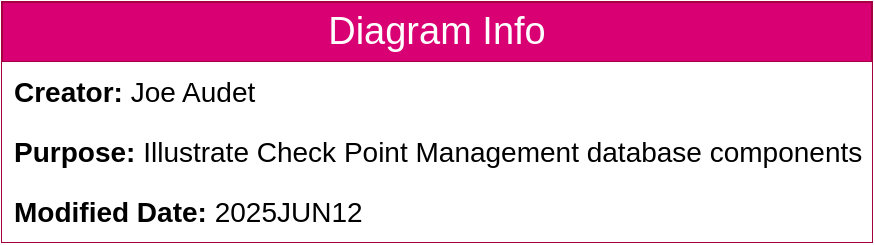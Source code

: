 <mxfile version="27.0.9" pages="7">
  <diagram id="ovvnWdYdoeAETBSTQXLI" name="About">
    <mxGraphModel dx="1426" dy="849" grid="1" gridSize="10" guides="1" tooltips="1" connect="1" arrows="1" fold="1" page="1" pageScale="1" pageWidth="850" pageHeight="1100" math="0" shadow="0">
      <root>
        <mxCell id="0" />
        <mxCell id="1" parent="0" />
        <mxCell id="9LwTxyzI3P8AlklJ0Ga7-3" value="Diagram Info" style="swimlane;fontStyle=0;childLayout=stackLayout;horizontal=1;startSize=30;horizontalStack=0;resizeParent=1;resizeParentMax=0;resizeLast=0;collapsible=1;marginBottom=0;whiteSpace=wrap;html=1;fontSize=19;fillColor=#d80073;fontColor=#ffffff;strokeColor=#A50040;" vertex="1" parent="1">
          <mxGeometry x="208" y="490" width="435" height="120" as="geometry" />
        </mxCell>
        <mxCell id="9LwTxyzI3P8AlklJ0Ga7-4" value="&lt;b&gt;Creator:&lt;/b&gt; Joe Audet" style="text;strokeColor=none;fillColor=default;align=left;verticalAlign=middle;spacingLeft=4;spacingRight=4;overflow=hidden;points=[[0,0.5],[1,0.5]];portConstraint=eastwest;rotatable=0;whiteSpace=wrap;html=1;fontSize=14;" vertex="1" parent="9LwTxyzI3P8AlklJ0Ga7-3">
          <mxGeometry y="30" width="435" height="30" as="geometry" />
        </mxCell>
        <mxCell id="9LwTxyzI3P8AlklJ0Ga7-5" value="&lt;b&gt;Purpose:&lt;/b&gt; Illustrate Check Point Management database components" style="text;strokeColor=none;fillColor=default;align=left;verticalAlign=middle;spacingLeft=4;spacingRight=4;overflow=hidden;points=[[0,0.5],[1,0.5]];portConstraint=eastwest;rotatable=0;whiteSpace=wrap;html=1;fontSize=14;" vertex="1" parent="9LwTxyzI3P8AlklJ0Ga7-3">
          <mxGeometry y="60" width="435" height="30" as="geometry" />
        </mxCell>
        <mxCell id="9LwTxyzI3P8AlklJ0Ga7-6" value="&lt;b&gt;Modified Date:&lt;/b&gt; 2025JUN12" style="text;strokeColor=none;fillColor=default;align=left;verticalAlign=middle;spacingLeft=4;spacingRight=4;overflow=hidden;points=[[0,0.5],[1,0.5]];portConstraint=eastwest;rotatable=0;whiteSpace=wrap;html=1;fontSize=14;" vertex="1" parent="9LwTxyzI3P8AlklJ0Ga7-3">
          <mxGeometry y="90" width="435" height="30" as="geometry" />
        </mxCell>
      </root>
    </mxGraphModel>
  </diagram>
  <diagram name="MDS - Overview" id="-Eyem1xn7_MqYwJX8j8S">
    <mxGraphModel dx="1426" dy="849" grid="1" gridSize="10" guides="1" tooltips="1" connect="1" arrows="1" fold="1" page="1" pageScale="1" pageWidth="850" pageHeight="1100" math="0" shadow="0">
      <root>
        <mxCell id="0" />
        <mxCell id="1" parent="0" />
        <mxCell id="tXP9JouzaZCVozRyXHis-1" value="" style="rounded=1;whiteSpace=wrap;html=1;arcSize=5;" parent="1" vertex="1">
          <mxGeometry x="40" y="40" width="770" height="840" as="geometry" />
        </mxCell>
        <mxCell id="oXjCdW8-D8wp-TDb_Kbu-30" value="" style="rounded=0;whiteSpace=wrap;html=1;dashed=1;dashPattern=8 8;strokeColor=none;fillColor=#009900;fillStyle=solid;opacity=10;" parent="1" vertex="1">
          <mxGeometry x="40" y="437" width="770" height="160" as="geometry" />
        </mxCell>
        <mxCell id="oXjCdW8-D8wp-TDb_Kbu-31" value="" style="rounded=0;whiteSpace=wrap;html=1;dashed=1;dashPattern=8 8;strokeColor=none;fillColor=#330066;opacity=10;gradientColor=none;" parent="1" vertex="1">
          <mxGeometry x="40" y="257" width="770" height="160" as="geometry" />
        </mxCell>
        <mxCell id="oXjCdW8-D8wp-TDb_Kbu-29" value="" style="rounded=0;whiteSpace=wrap;html=1;dashed=1;dashPattern=8 8;strokeColor=none;fillStyle=auto;fillColor=#0000FF;opacity=10;strokeWidth=3;glass=0;" parent="1" vertex="1">
          <mxGeometry x="40" y="617" width="770" height="160" as="geometry" />
        </mxCell>
        <UserObject label="Multi Domain Management (MDM) Server" link="https://sc1.checkpoint.com/documents/R82/WebAdminGuides/EN/CP_R82_Multi-DomainSecurityManagement_AdminGuide/Content/Topics-MDSG/Getting-Started.htm" linkTarget="_blank" id="tXP9JouzaZCVozRyXHis-2">
          <mxCell style="text;strokeColor=none;align=center;fillColor=none;html=1;verticalAlign=middle;whiteSpace=wrap;rounded=0;fontSize=18;" parent="1" vertex="1">
            <mxGeometry x="250" y="850" width="350" height="30" as="geometry" />
          </mxCell>
        </UserObject>
        <mxCell id="tXP9JouzaZCVozRyXHis-7" value="Default login is to the &#39;System Data&#39; domain if the &#39;DOMAIN&#39; argument is not included during login, OR specify &#39;SYSTEM DATA&#39;" style="text;strokeColor=#3A5431;align=center;fillColor=#FFD966;html=1;verticalAlign=middle;whiteSpace=wrap;rounded=1;fontColor=#000000;fillStyle=auto;shadow=1;" parent="1" vertex="1">
          <mxGeometry x="80" y="704" width="210" height="60" as="geometry" />
        </mxCell>
        <mxCell id="tXP9JouzaZCVozRyXHis-11" value="Manage administrators, domains, admin permissions and other system objects like API enablement and permissions." style="whiteSpace=wrap;html=1;shape=mxgraph.basic.rectCallout;dx=30;dy=15;boundedLbl=1;shadow=1;" parent="1" vertex="1">
          <mxGeometry x="520" y="629" width="250" height="80" as="geometry" />
        </mxCell>
        <mxCell id="tXP9JouzaZCVozRyXHis-12" value="" style="group;fontColor=#FFFFFF;" parent="1" vertex="1" connectable="0">
          <mxGeometry x="330" y="709" width="210" height="50" as="geometry" />
        </mxCell>
        <mxCell id="tXP9JouzaZCVozRyXHis-3" value="" style="rounded=1;whiteSpace=wrap;html=1;fillColor=#0050ef;fontColor=#ffffff;strokeColor=#001DBC;" parent="tXP9JouzaZCVozRyXHis-12" vertex="1">
          <mxGeometry width="210" height="50" as="geometry" />
        </mxCell>
        <mxCell id="tXP9JouzaZCVozRyXHis-4" value="&#39;System Data&#39; Domain" style="text;strokeColor=none;align=center;fillColor=none;html=1;verticalAlign=middle;whiteSpace=wrap;rounded=0;fontSize=15;fontColor=#FFFFFF;" parent="tXP9JouzaZCVozRyXHis-12" vertex="1">
          <mxGeometry x="27.5" y="10" width="155" height="30" as="geometry" />
        </mxCell>
        <mxCell id="tXP9JouzaZCVozRyXHis-14" value="Manage global objects, access and threat prevention policies. Process inheritance operations from global to associated domains." style="whiteSpace=wrap;html=1;shape=mxgraph.basic.rectCallout;dx=30;dy=15;boundedLbl=1;shadow=1;" parent="1" vertex="1">
          <mxGeometry x="520" y="450" width="250" height="80" as="geometry" />
        </mxCell>
        <mxCell id="oXjCdW8-D8wp-TDb_Kbu-1" value="Provide &#39;DOMAIN&#39; argument of &#39;GLOBAL&#39; during login" style="text;strokeColor=#3A5431;align=center;fillColor=#FFD966;html=1;verticalAlign=middle;whiteSpace=wrap;rounded=1;fontColor=#000000;fillStyle=auto;shadow=1;" parent="1" vertex="1">
          <mxGeometry x="80" y="530" width="210" height="50" as="geometry" />
        </mxCell>
        <mxCell id="oXjCdW8-D8wp-TDb_Kbu-24" value="Contains the various components used to manage security gateways, policies, objects. Contains logs for this tenant. Isolated from other tenant domains. Can only interact with global domain objects." style="whiteSpace=wrap;html=1;shape=mxgraph.basic.rectCallout;dx=30;dy=15;boundedLbl=1;shadow=1;" parent="1" vertex="1">
          <mxGeometry x="520" y="270" width="250" height="85" as="geometry" />
        </mxCell>
        <mxCell id="oXjCdW8-D8wp-TDb_Kbu-25" value="" style="group" parent="1" vertex="1" connectable="0">
          <mxGeometry x="330" y="355" width="210" height="50" as="geometry" />
        </mxCell>
        <mxCell id="oXjCdW8-D8wp-TDb_Kbu-22" value="" style="rounded=1;whiteSpace=wrap;html=1;fillColor=#6a00ff;fontColor=#ffffff;strokeColor=#3700CC;" parent="oXjCdW8-D8wp-TDb_Kbu-25" vertex="1">
          <mxGeometry width="210" height="50" as="geometry" />
        </mxCell>
        <mxCell id="oXjCdW8-D8wp-TDb_Kbu-23" value="&#39;CUSTOMER&#39; Domain" style="text;strokeColor=none;align=center;fillColor=none;html=1;verticalAlign=middle;whiteSpace=wrap;rounded=0;fontSize=15;fontColor=#FFFFFF;" parent="oXjCdW8-D8wp-TDb_Kbu-25" vertex="1">
          <mxGeometry x="27.5" y="10" width="155" height="30" as="geometry" />
        </mxCell>
        <mxCell id="oXjCdW8-D8wp-TDb_Kbu-26" value="Provide &#39;DOMAIN&#39; argument of &#39;DOMAIN NAME&#39; during login" style="text;strokeColor=#3A5431;align=center;fillColor=#FFD966;html=1;verticalAlign=middle;whiteSpace=wrap;rounded=1;fontColor=#000000;fillStyle=auto;shadow=1;" parent="1" vertex="1">
          <mxGeometry x="80" y="355" width="210" height="50" as="geometry" />
        </mxCell>
        <mxCell id="oXjCdW8-D8wp-TDb_Kbu-27" value="An MDM can have multiple customer domains" style="strokeWidth=1;shadow=0;dashed=0;align=center;html=1;shape=mxgraph.mockup.text.callout;linkText=;textSize=17;textColor=#666666;callDir=NW;callStyle=line;fontSize=14;fontColor=#000000;align=left;verticalAlign=top;strokeColor=#666666;fontStyle=1" parent="1" vertex="1">
          <mxGeometry x="130" y="255" width="200" height="100" as="geometry" />
        </mxCell>
        <mxCell id="oXjCdW8-D8wp-TDb_Kbu-28" value="" style="group" parent="1" vertex="1" connectable="0">
          <mxGeometry x="300" y="70" width="250" height="140" as="geometry" />
        </mxCell>
        <mxCell id="oXjCdW8-D8wp-TDb_Kbu-18" value="&lt;font style=&quot;font-size: 21px;&quot;&gt;Warning&lt;/font&gt;" style="html=1;whiteSpace=wrap;strokeColor=none;fillColor=#0079D6;labelPosition=center;verticalLabelPosition=middle;verticalAlign=top;align=center;fontSize=12;outlineConnect=0;spacingTop=-6;fontColor=#FFFFFF;sketch=0;shape=mxgraph.sitemap.warning;" parent="oXjCdW8-D8wp-TDb_Kbu-28" vertex="1">
          <mxGeometry width="250" height="140" as="geometry" />
        </mxCell>
        <mxCell id="oXjCdW8-D8wp-TDb_Kbu-19" value="Your session-id can only be connected to (1) domain at a time" style="text;strokeColor=none;align=center;fillColor=none;html=1;verticalAlign=middle;whiteSpace=wrap;rounded=0;fontColor=#FFFFFF;fontSize=19;fontStyle=1" parent="oXjCdW8-D8wp-TDb_Kbu-28" vertex="1">
          <mxGeometry x="5" y="30" width="240" height="110" as="geometry" />
        </mxCell>
        <mxCell id="tXP9JouzaZCVozRyXHis-8" value="" style="rounded=1;whiteSpace=wrap;html=1;fillColor=#008a00;fontColor=#ffffff;strokeColor=#005700;" parent="1" vertex="1">
          <mxGeometry x="330" y="530" width="210" height="50" as="geometry" />
        </mxCell>
        <mxCell id="tXP9JouzaZCVozRyXHis-6" value="&#39;Global&#39; Domain" style="text;strokeColor=none;align=center;fillColor=none;html=1;verticalAlign=middle;whiteSpace=wrap;rounded=0;fontSize=15;fontColor=#FFFFFF;" parent="1" vertex="1">
          <mxGeometry x="357.5" y="540" width="155" height="30" as="geometry" />
        </mxCell>
        <mxCell id="oXjCdW8-D8wp-TDb_Kbu-32" value="An MDM server hosts the above &#39;object containers&#39;, each containing parts and pieces used to manage a multi-tenant environment." style="text;strokeColor=none;align=center;fillColor=none;html=1;verticalAlign=middle;whiteSpace=wrap;rounded=0;" parent="1" vertex="1">
          <mxGeometry x="240" y="800" width="370" height="30" as="geometry" />
        </mxCell>
        <mxCell id="oXjCdW8-D8wp-TDb_Kbu-33" value="" style="strokeWidth=1;shadow=0;dashed=0;align=center;html=1;shape=mxgraph.mockup.text.callout;linkText=;textSize=17;textColor=#666666;callDir=NW;callStyle=line;fontSize=17;fontColor=#000000;align=left;verticalAlign=top;strokeColor=#666666;fontStyle=1" parent="1" vertex="1">
          <mxGeometry x="130" y="450" width="200" height="80" as="geometry" />
        </mxCell>
        <mxCell id="oXjCdW8-D8wp-TDb_Kbu-34" value="Global objects and policies can be assigned&#xa;to &#39;CUSTOMER&#39; domains for inheritance" style="text;whiteSpace=wrap;html=1;fontStyle=1;fontSize=13;" parent="1" vertex="1">
          <mxGeometry x="130" y="437" width="280" height="50" as="geometry" />
        </mxCell>
      </root>
    </mxGraphModel>
  </diagram>
  <diagram name="MDS - Nested" id="zTzcJCCU-PuSbmmwrn5B">
    <mxGraphModel dx="1426" dy="849" grid="1" gridSize="10" guides="1" tooltips="1" connect="1" arrows="1" fold="1" page="1" pageScale="1" pageWidth="850" pageHeight="1100" math="0" shadow="0">
      <root>
        <mxCell id="IhJje9fTIurRZTmrsr5C-0" />
        <mxCell id="IhJje9fTIurRZTmrsr5C-1" parent="IhJje9fTIurRZTmrsr5C-0" />
        <mxCell id="IhJje9fTIurRZTmrsr5C-2" value="" style="rounded=1;whiteSpace=wrap;html=1;arcSize=5;" vertex="1" parent="IhJje9fTIurRZTmrsr5C-1">
          <mxGeometry x="40" y="40" width="770" height="840" as="geometry" />
        </mxCell>
        <UserObject label="Multi Domain Management (MDM) Server" link="https://sc1.checkpoint.com/documents/R82/WebAdminGuides/EN/CP_R82_Multi-DomainSecurityManagement_AdminGuide/Content/Topics-MDSG/Getting-Started.htm" linkTarget="_blank" id="IhJje9fTIurRZTmrsr5C-6">
          <mxCell style="text;strokeColor=none;align=center;fillColor=none;html=1;verticalAlign=middle;whiteSpace=wrap;rounded=0;fontSize=18;" vertex="1" parent="IhJje9fTIurRZTmrsr5C-1">
            <mxGeometry x="250" y="850" width="350" height="30" as="geometry" />
          </mxCell>
        </UserObject>
        <mxCell id="IhJje9fTIurRZTmrsr5C-9" value="" style="group;fontColor=#FFFFFF;" vertex="1" connectable="0" parent="IhJje9fTIurRZTmrsr5C-1">
          <mxGeometry x="320" y="720" width="210" height="50" as="geometry" />
        </mxCell>
        <mxCell id="IhJje9fTIurRZTmrsr5C-10" value="" style="rounded=1;whiteSpace=wrap;html=1;fillColor=#0050ef;fontColor=#ffffff;strokeColor=#001DBC;" vertex="1" parent="IhJje9fTIurRZTmrsr5C-9">
          <mxGeometry width="210" height="50" as="geometry" />
        </mxCell>
        <mxCell id="IhJje9fTIurRZTmrsr5C-11" value="&#39;System Data&#39; Domain" style="text;strokeColor=none;align=center;fillColor=none;html=1;verticalAlign=middle;whiteSpace=wrap;rounded=0;fontSize=15;fontColor=#FFFFFF;" vertex="1" parent="IhJje9fTIurRZTmrsr5C-9">
          <mxGeometry x="27.5" y="10" width="155" height="30" as="geometry" />
        </mxCell>
        <mxCell id="IhJje9fTIurRZTmrsr5C-23" value="" style="rounded=1;whiteSpace=wrap;html=1;fillColor=#008a00;fontColor=#ffffff;strokeColor=#005700;" vertex="1" parent="IhJje9fTIurRZTmrsr5C-1">
          <mxGeometry x="320" y="120" width="210" height="50" as="geometry" />
        </mxCell>
        <mxCell id="IhJje9fTIurRZTmrsr5C-24" value="&#39;Global&#39; Domain" style="text;strokeColor=none;align=center;fillColor=none;html=1;verticalAlign=middle;whiteSpace=wrap;rounded=0;fontSize=15;fontColor=#FFFFFF;" vertex="1" parent="IhJje9fTIurRZTmrsr5C-1">
          <mxGeometry x="347.5" y="130" width="155" height="30" as="geometry" />
        </mxCell>
        <mxCell id="tK7ARJ95A4dnXZJ2Mmop-16" value="" style="rounded=1;whiteSpace=wrap;html=1;fillColor=#6a00ff;fontColor=#ffffff;strokeColor=#3700CC;" vertex="1" parent="IhJje9fTIurRZTmrsr5C-1">
          <mxGeometry x="130" y="230" width="210" height="50" as="geometry" />
        </mxCell>
        <mxCell id="tK7ARJ95A4dnXZJ2Mmop-17" value="&#39;Customer&#39; Domain" style="text;strokeColor=none;align=center;fillColor=none;html=1;verticalAlign=middle;whiteSpace=wrap;rounded=0;fontSize=15;fontColor=#FFFFFF;" vertex="1" parent="IhJje9fTIurRZTmrsr5C-1">
          <mxGeometry x="157.5" y="240" width="155" height="30" as="geometry" />
        </mxCell>
        <mxCell id="tK7ARJ95A4dnXZJ2Mmop-20" value="" style="rounded=1;whiteSpace=wrap;html=1;fillColor=#6a00ff;fontColor=#ffffff;strokeColor=#3700CC;" vertex="1" parent="IhJje9fTIurRZTmrsr5C-1">
          <mxGeometry x="130" y="300" width="210" height="50" as="geometry" />
        </mxCell>
        <mxCell id="tK7ARJ95A4dnXZJ2Mmop-21" value="&#39;Customer&#39; Domain" style="text;strokeColor=none;align=center;fillColor=none;html=1;verticalAlign=middle;whiteSpace=wrap;rounded=0;fontSize=15;fontColor=#FFFFFF;" vertex="1" parent="IhJje9fTIurRZTmrsr5C-1">
          <mxGeometry x="157.5" y="310" width="155" height="30" as="geometry" />
        </mxCell>
        <mxCell id="tK7ARJ95A4dnXZJ2Mmop-22" value="" style="rounded=1;whiteSpace=wrap;html=1;fillColor=#6a00ff;fontColor=#ffffff;strokeColor=#3700CC;" vertex="1" parent="IhJje9fTIurRZTmrsr5C-1">
          <mxGeometry x="130" y="370" width="210" height="50" as="geometry" />
        </mxCell>
        <mxCell id="tK7ARJ95A4dnXZJ2Mmop-23" value="&#39;Customer&#39; Domain" style="text;strokeColor=none;align=center;fillColor=none;html=1;verticalAlign=middle;whiteSpace=wrap;rounded=0;fontSize=15;fontColor=#FFFFFF;" vertex="1" parent="IhJje9fTIurRZTmrsr5C-1">
          <mxGeometry x="157.5" y="380" width="155" height="30" as="geometry" />
        </mxCell>
        <mxCell id="tK7ARJ95A4dnXZJ2Mmop-26" value="" style="endArrow=classic;html=1;rounded=0;exitX=0.5;exitY=1;exitDx=0;exitDy=0;entryX=1;entryY=0.5;entryDx=0;entryDy=0;" edge="1" parent="IhJje9fTIurRZTmrsr5C-1" source="IhJje9fTIurRZTmrsr5C-23" target="tK7ARJ95A4dnXZJ2Mmop-16">
          <mxGeometry width="50" height="50" relative="1" as="geometry">
            <mxPoint x="460" y="240" as="sourcePoint" />
            <mxPoint x="510" y="190" as="targetPoint" />
            <Array as="points">
              <mxPoint x="425" y="255" />
            </Array>
          </mxGeometry>
        </mxCell>
        <mxCell id="tK7ARJ95A4dnXZJ2Mmop-27" value="Inheritance of GLOBAL policies and objects is called &#39;assignment&#39; in Check Point. This is controlled on a &#39;per DOMAIN&#39; basis." style="text;strokeColor=#d79b00;align=center;fillColor=#ffcd28;html=1;verticalAlign=middle;whiteSpace=wrap;rounded=1;gradientColor=#ffa500;" vertex="1" parent="IhJje9fTIurRZTmrsr5C-1">
          <mxGeometry x="430" y="190" width="240" height="60" as="geometry" />
        </mxCell>
      </root>
    </mxGraphModel>
  </diagram>
  <diagram name="Global Domain" id="bxpiHsrSum3RYljxDHVN">
    <mxGraphModel dx="1426" dy="849" grid="1" gridSize="10" guides="1" tooltips="1" connect="1" arrows="1" fold="1" page="1" pageScale="1" pageWidth="850" pageHeight="1100" math="0" shadow="0">
      <root>
        <mxCell id="HTQc5uqSaC7Zh4o0XzEG-0" />
        <mxCell id="HTQc5uqSaC7Zh4o0XzEG-1" parent="HTQc5uqSaC7Zh4o0XzEG-0" />
        <mxCell id="HTQc5uqSaC7Zh4o0XzEG-2" value="" style="rounded=1;whiteSpace=wrap;html=1;arcSize=5;" parent="HTQc5uqSaC7Zh4o0XzEG-1" vertex="1">
          <mxGeometry x="40" y="40" width="770" height="840" as="geometry" />
        </mxCell>
        <UserObject label="Global Domain" link="https://sc1.checkpoint.com/documents/R82/WebAdminGuides/EN/CP_R82_Multi-DomainSecurityManagement_AdminGuide/Content/Topics-MDSG/Global-Domain.htm?tocpath=Global%20Management%7CThe%20Global%20Domain%7C_____0#The_Global_Domain" linkTarget="_blank" id="HTQc5uqSaC7Zh4o0XzEG-6">
          <mxCell style="text;strokeColor=none;align=center;fillColor=none;html=1;verticalAlign=middle;whiteSpace=wrap;rounded=0;fontSize=18;" parent="HTQc5uqSaC7Zh4o0XzEG-1" vertex="1">
            <mxGeometry x="250" y="850" width="350" height="30" as="geometry" />
          </mxCell>
        </UserObject>
        <mxCell id="HTQc5uqSaC7Zh4o0XzEG-25" value="Manage global objects, access and threat prevention policies. Process inheritance operations from global to associated domains." style="text;strokeColor=none;align=center;fillColor=none;html=1;verticalAlign=middle;whiteSpace=wrap;rounded=0;" parent="HTQc5uqSaC7Zh4o0XzEG-1" vertex="1">
          <mxGeometry x="250" y="800" width="350" height="30" as="geometry" />
        </mxCell>
        <mxCell id="LMEXfKcG8HtsTZYmZqys-0" value="" style="group;fontColor=#FFFFFF;" parent="HTQc5uqSaC7Zh4o0XzEG-1" vertex="1" connectable="0">
          <mxGeometry x="60" y="160" width="220" height="50" as="geometry" />
        </mxCell>
        <mxCell id="LMEXfKcG8HtsTZYmZqys-1" value="" style="rounded=1;whiteSpace=wrap;html=1;fillColor=#0050ef;fontColor=#ffffff;strokeColor=#001DBC;" parent="LMEXfKcG8HtsTZYmZqys-0" vertex="1">
          <mxGeometry width="220" height="50" as="geometry" />
        </mxCell>
        <mxCell id="LMEXfKcG8HtsTZYmZqys-2" value="Global&amp;nbsp;&lt;div&gt;Access Control Policies&lt;/div&gt;" style="text;strokeColor=none;align=center;fillColor=none;html=1;verticalAlign=middle;whiteSpace=wrap;rounded=0;fontSize=15;fontColor=#FFFFFF;" parent="LMEXfKcG8HtsTZYmZqys-0" vertex="1">
          <mxGeometry x="28.81" y="10" width="162.381" height="30" as="geometry" />
        </mxCell>
        <mxCell id="LMEXfKcG8HtsTZYmZqys-6" value="" style="group;fontColor=#FFFFFF;" parent="HTQc5uqSaC7Zh4o0XzEG-1" vertex="1" connectable="0">
          <mxGeometry x="303" y="160" width="245" height="50" as="geometry" />
        </mxCell>
        <mxCell id="LMEXfKcG8HtsTZYmZqys-7" value="" style="rounded=1;whiteSpace=wrap;html=1;fillColor=#0050ef;fontColor=#ffffff;strokeColor=#001DBC;" parent="LMEXfKcG8HtsTZYmZqys-6" vertex="1">
          <mxGeometry width="245.0" height="50" as="geometry" />
        </mxCell>
        <mxCell id="LMEXfKcG8HtsTZYmZqys-8" value="Global&amp;nbsp;&lt;div&gt;Threat Prevention Policies&lt;/div&gt;" style="text;strokeColor=none;align=center;fillColor=none;html=1;verticalAlign=middle;whiteSpace=wrap;rounded=0;fontSize=15;fontColor=#FFFFFF;" parent="LMEXfKcG8HtsTZYmZqys-6" vertex="1">
          <mxGeometry x="32.083" y="10" width="180.833" height="30" as="geometry" />
        </mxCell>
        <mxCell id="LMEXfKcG8HtsTZYmZqys-9" value="" style="group;fontColor=#FFFFFF;" parent="HTQc5uqSaC7Zh4o0XzEG-1" vertex="1" connectable="0">
          <mxGeometry x="570" y="160" width="220" height="50" as="geometry" />
        </mxCell>
        <mxCell id="LMEXfKcG8HtsTZYmZqys-10" value="" style="rounded=1;whiteSpace=wrap;html=1;fillColor=#0050ef;fontColor=#ffffff;strokeColor=#001DBC;" parent="LMEXfKcG8HtsTZYmZqys-9" vertex="1">
          <mxGeometry width="220" height="50" as="geometry" />
        </mxCell>
        <mxCell id="LMEXfKcG8HtsTZYmZqys-11" value="Global&amp;nbsp;&lt;div&gt;Objects&lt;/div&gt;" style="text;strokeColor=none;align=center;fillColor=none;html=1;verticalAlign=middle;whiteSpace=wrap;rounded=0;fontSize=15;fontColor=#FFFFFF;" parent="LMEXfKcG8HtsTZYmZqys-9" vertex="1">
          <mxGeometry x="28.81" y="10" width="162.381" height="30" as="geometry" />
        </mxCell>
        <mxCell id="LMEXfKcG8HtsTZYmZqys-13" value="" style="rounded=1;whiteSpace=wrap;html=1;fillColor=none;" parent="HTQc5uqSaC7Zh4o0XzEG-1" vertex="1">
          <mxGeometry x="570" y="230" width="220" height="320" as="geometry" />
        </mxCell>
        <mxCell id="LMEXfKcG8HtsTZYmZqys-15" value="Global Hosts" style="rounded=0;whiteSpace=wrap;html=1;" parent="HTQc5uqSaC7Zh4o0XzEG-1" vertex="1">
          <mxGeometry x="570" y="260" width="220" height="30" as="geometry" />
        </mxCell>
        <mxCell id="LMEXfKcG8HtsTZYmZqys-16" value="Global Networks" style="rounded=0;whiteSpace=wrap;html=1;" parent="HTQc5uqSaC7Zh4o0XzEG-1" vertex="1">
          <mxGeometry x="570" y="290" width="220" height="30" as="geometry" />
        </mxCell>
        <mxCell id="LMEXfKcG8HtsTZYmZqys-17" value="Global VPN Communities" style="rounded=0;whiteSpace=wrap;html=1;" parent="HTQc5uqSaC7Zh4o0XzEG-1" vertex="1">
          <mxGeometry x="570" y="350" width="220" height="30" as="geometry" />
        </mxCell>
        <mxCell id="LMEXfKcG8HtsTZYmZqys-18" value="Global Groups" style="rounded=0;whiteSpace=wrap;html=1;" parent="HTQc5uqSaC7Zh4o0XzEG-1" vertex="1">
          <mxGeometry x="570" y="320" width="220" height="30" as="geometry" />
        </mxCell>
        <mxCell id="6PSZ6_kKGPprlWm7nVxN-0" value="This list is not a complete list of all object types" style="text;strokeColor=none;align=center;fillColor=none;html=1;verticalAlign=middle;whiteSpace=wrap;rounded=0;" vertex="1" parent="HTQc5uqSaC7Zh4o0XzEG-1">
          <mxGeometry x="590" y="520" width="180" height="30" as="geometry" />
        </mxCell>
      </root>
    </mxGraphModel>
  </diagram>
  <diagram name="Domain Level" id="h1nAVpfHLB4rZk-qrDY0">
    <mxGraphModel dx="1426" dy="849" grid="1" gridSize="10" guides="1" tooltips="1" connect="1" arrows="1" fold="1" page="1" pageScale="1" pageWidth="850" pageHeight="1100" math="0" shadow="0">
      <root>
        <mxCell id="Nzc84ikHdEjh7kkf6i-0-0" />
        <mxCell id="Nzc84ikHdEjh7kkf6i-0-1" parent="Nzc84ikHdEjh7kkf6i-0-0" />
        <mxCell id="Nzc84ikHdEjh7kkf6i-0-2" value="" style="rounded=1;whiteSpace=wrap;html=1;arcSize=5;" parent="Nzc84ikHdEjh7kkf6i-0-1" vertex="1">
          <mxGeometry x="40" y="40" width="770" height="840" as="geometry" />
        </mxCell>
        <UserObject label="Domain&lt;div&gt;(CMA - Customer Mgmt Add-On - Legacy term)&lt;/div&gt;" link="https://sc1.checkpoint.com/documents/R82/WebAdminGuides/EN/CP_R82_Multi-DomainSecurityManagement_AdminGuide/Content/Topics-MDSG/Managing-Domains.htm?tocpath=Managing%20Domains%7C_____0" linkTarget="_blank" id="Nzc84ikHdEjh7kkf6i-0-3">
          <mxCell style="text;strokeColor=none;align=center;fillColor=none;html=1;verticalAlign=middle;whiteSpace=wrap;rounded=0;fontSize=18;" parent="Nzc84ikHdEjh7kkf6i-0-1" vertex="1">
            <mxGeometry x="210" y="840" width="430" height="30" as="geometry" />
          </mxCell>
        </UserObject>
        <mxCell id="Nzc84ikHdEjh7kkf6i-0-4" value="Manage domain level objects, access and threat prevention policies. Monitor and manage security gateways." style="text;strokeColor=none;align=center;fillColor=none;html=1;verticalAlign=middle;whiteSpace=wrap;rounded=0;" parent="Nzc84ikHdEjh7kkf6i-0-1" vertex="1">
          <mxGeometry x="250" y="800" width="350" height="30" as="geometry" />
        </mxCell>
        <mxCell id="Nzc84ikHdEjh7kkf6i-0-14" value="" style="rounded=1;whiteSpace=wrap;html=1;fillColor=none;arcSize=5;" parent="Nzc84ikHdEjh7kkf6i-0-1" vertex="1">
          <mxGeometry x="570" y="240" width="220" height="380" as="geometry" />
        </mxCell>
        <mxCell id="Nzc84ikHdEjh7kkf6i-0-15" value="Hosts&lt;div&gt;(IP Address based object)&lt;/div&gt;" style="rounded=0;whiteSpace=wrap;html=1;" parent="Nzc84ikHdEjh7kkf6i-0-1" vertex="1">
          <mxGeometry x="570" y="356" width="220" height="30" as="geometry" />
        </mxCell>
        <mxCell id="Nzc84ikHdEjh7kkf6i-0-16" value="Networks" style="rounded=0;whiteSpace=wrap;html=1;" parent="Nzc84ikHdEjh7kkf6i-0-1" vertex="1">
          <mxGeometry x="570" y="386" width="220" height="30" as="geometry" />
        </mxCell>
        <mxCell id="Nzc84ikHdEjh7kkf6i-0-17" value="VPN Communities" style="rounded=0;whiteSpace=wrap;html=1;" parent="Nzc84ikHdEjh7kkf6i-0-1" vertex="1">
          <mxGeometry x="570" y="476" width="220" height="30" as="geometry" />
        </mxCell>
        <mxCell id="Nzc84ikHdEjh7kkf6i-0-18" value="Groups" style="rounded=0;whiteSpace=wrap;html=1;" parent="Nzc84ikHdEjh7kkf6i-0-1" vertex="1">
          <mxGeometry x="570" y="446" width="220" height="30" as="geometry" />
        </mxCell>
        <mxCell id="EJ_rQtC9J9pnmlZAFpI_-0" value="Services" style="rounded=0;whiteSpace=wrap;html=1;" parent="Nzc84ikHdEjh7kkf6i-0-1" vertex="1">
          <mxGeometry x="570" y="506" width="220" height="30" as="geometry" />
        </mxCell>
        <mxCell id="EJ_rQtC9J9pnmlZAFpI_-1" value="Identities" style="rounded=0;whiteSpace=wrap;html=1;" parent="Nzc84ikHdEjh7kkf6i-0-1" vertex="1">
          <mxGeometry x="570" y="536" width="220" height="30" as="geometry" />
        </mxCell>
        <mxCell id="Nzc84ikHdEjh7kkf6i-0-12" value="" style="rounded=0;whiteSpace=wrap;html=1;fillColor=#0050ef;fontColor=#ffffff;strokeColor=default;" parent="Nzc84ikHdEjh7kkf6i-0-1" vertex="1">
          <mxGeometry x="570" y="251" width="220" height="50" as="geometry" />
        </mxCell>
        <mxCell id="Nzc84ikHdEjh7kkf6i-0-13" value="&lt;div&gt;Objects&lt;/div&gt;" style="text;strokeColor=none;align=center;fillColor=none;html=1;verticalAlign=middle;whiteSpace=wrap;rounded=0;fontSize=15;fontColor=#FFFFFF;" parent="Nzc84ikHdEjh7kkf6i-0-1" vertex="1">
          <mxGeometry x="598.81" y="260" width="162.381" height="30" as="geometry" />
        </mxCell>
        <mxCell id="GaYAWTQ-a3qHsLs24hTC-0" value="Gateways &amp;amp; Servers&amp;nbsp;&lt;div&gt;(Check Point Host)&lt;/div&gt;" style="rounded=0;whiteSpace=wrap;html=1;" parent="Nzc84ikHdEjh7kkf6i-0-1" vertex="1">
          <mxGeometry x="570" y="326" width="220" height="30" as="geometry" />
        </mxCell>
        <mxCell id="GaYAWTQ-a3qHsLs24hTC-1" value="This list is not a complete list of all object types" style="text;strokeColor=none;align=center;fillColor=none;html=1;verticalAlign=middle;whiteSpace=wrap;rounded=0;" parent="Nzc84ikHdEjh7kkf6i-0-1" vertex="1">
          <mxGeometry x="590" y="590" width="180" height="30" as="geometry" />
        </mxCell>
        <mxCell id="GaYAWTQ-a3qHsLs24hTC-2" value="" style="rounded=1;whiteSpace=wrap;html=1;fillColor=none;arcSize=5;" parent="Nzc84ikHdEjh7kkf6i-0-1" vertex="1">
          <mxGeometry x="60" y="240" width="220" height="380" as="geometry" />
        </mxCell>
        <mxCell id="GaYAWTQ-a3qHsLs24hTC-3" value="Layers" style="rounded=0;whiteSpace=wrap;html=1;" parent="Nzc84ikHdEjh7kkf6i-0-1" vertex="1">
          <mxGeometry x="60" y="356" width="220" height="30" as="geometry" />
        </mxCell>
        <mxCell id="GaYAWTQ-a3qHsLs24hTC-9" value="" style="rounded=0;whiteSpace=wrap;html=1;fillColor=#0050ef;fontColor=#ffffff;strokeColor=default;" parent="Nzc84ikHdEjh7kkf6i-0-1" vertex="1">
          <mxGeometry x="60" y="251" width="220" height="50" as="geometry" />
        </mxCell>
        <mxCell id="GaYAWTQ-a3qHsLs24hTC-10" value="&lt;div&gt;Policies and Layers&lt;/div&gt;" style="text;strokeColor=none;align=center;fillColor=none;html=1;verticalAlign=middle;whiteSpace=wrap;rounded=0;fontSize=15;fontColor=#FFFFFF;" parent="Nzc84ikHdEjh7kkf6i-0-1" vertex="1">
          <mxGeometry x="88.81" y="260" width="162.381" height="30" as="geometry" />
        </mxCell>
        <mxCell id="GaYAWTQ-a3qHsLs24hTC-11" value="Policy Packages" style="rounded=0;whiteSpace=wrap;html=1;" parent="Nzc84ikHdEjh7kkf6i-0-1" vertex="1">
          <mxGeometry x="60" y="326" width="220" height="30" as="geometry" />
        </mxCell>
        <mxCell id="Cqn6IOwWEUZtDXQdBy66-0" value="Address Range" style="rounded=0;whiteSpace=wrap;html=1;" vertex="1" parent="Nzc84ikHdEjh7kkf6i-0-1">
          <mxGeometry x="570" y="416" width="220" height="30" as="geometry" />
        </mxCell>
      </root>
    </mxGraphModel>
  </diagram>
  <diagram name="Policy Package" id="CylbBLFlvTALuqlUr_Aa">
    <mxGraphModel dx="2276" dy="1949" grid="1" gridSize="10" guides="1" tooltips="1" connect="1" arrows="1" fold="1" page="1" pageScale="1" pageWidth="850" pageHeight="1100" math="0" shadow="0">
      <root>
        <mxCell id="wxTNfFCR_jTp9XMrj3uY-0" />
        <mxCell id="wxTNfFCR_jTp9XMrj3uY-1" parent="wxTNfFCR_jTp9XMrj3uY-0" />
        <mxCell id="wxTNfFCR_jTp9XMrj3uY-2" value="" style="rounded=1;whiteSpace=wrap;html=1;arcSize=5;" parent="wxTNfFCR_jTp9XMrj3uY-1" vertex="1">
          <mxGeometry x="40" y="40" width="770" height="840" as="geometry" />
        </mxCell>
        <UserObject label="Policy Package" link="https://sc1.checkpoint.com/documents/R82/WebAdminGuides/EN/CP_R82_SecurityManagement_AdminGuide/Content/Topics-SECMG/Working-with-Policy-Packages.htm" linkTarget="_blank" id="wxTNfFCR_jTp9XMrj3uY-3">
          <mxCell style="text;strokeColor=none;align=center;fillColor=none;html=1;verticalAlign=middle;whiteSpace=wrap;rounded=0;fontSize=18;" parent="wxTNfFCR_jTp9XMrj3uY-1" vertex="1">
            <mxGeometry x="250" y="850" width="350" height="30" as="geometry" />
          </mxCell>
        </UserObject>
        <mxCell id="wxTNfFCR_jTp9XMrj3uY-4" value="A policy package is a collection of different types of policies. After installation, the Security GatewayClosed enforces all the policies in the package. A policy package can have one or more policy types." style="text;strokeColor=none;align=center;fillColor=none;html=1;verticalAlign=middle;whiteSpace=wrap;rounded=0;" parent="wxTNfFCR_jTp9XMrj3uY-1" vertex="1">
          <mxGeometry x="245" y="790" width="360" height="70" as="geometry" />
        </mxCell>
        <mxCell id="e4MQhlGdaCr-LAgva6wO-0" value="" style="rounded=0;whiteSpace=wrap;html=1;dashed=1;dashPattern=8 8;strokeColor=none;fillColor=#330066;opacity=10;gradientColor=none;" parent="wxTNfFCR_jTp9XMrj3uY-1" vertex="1">
          <mxGeometry x="40" y="84" width="770" height="218" as="geometry" />
        </mxCell>
        <mxCell id="e4MQhlGdaCr-LAgva6wO-1" value="In SmartConsole, when we see an access layer named &#39;Policy&#39;, it is actually named:&lt;div&gt;POLICY_PACKAGE_NAME Network&lt;/div&gt;" style="whiteSpace=wrap;html=1;shape=mxgraph.basic.rectCallout;dx=30;dy=15;boundedLbl=1;shadow=1;fillColor=#d5e8d4;strokeColor=#82b366;" parent="wxTNfFCR_jTp9XMrj3uY-1" vertex="1">
          <mxGeometry x="513.04" width="250" height="85" as="geometry" />
        </mxCell>
        <mxCell id="e4MQhlGdaCr-LAgva6wO-2" value="" style="group" parent="wxTNfFCR_jTp9XMrj3uY-1" vertex="1" connectable="0">
          <mxGeometry x="325" y="84" width="210" height="50" as="geometry" />
        </mxCell>
        <mxCell id="e4MQhlGdaCr-LAgva6wO-3" value="" style="rounded=1;whiteSpace=wrap;html=1;fillColor=#6a00ff;fontColor=#ffffff;strokeColor=#3700CC;" parent="e4MQhlGdaCr-LAgva6wO-2" vertex="1">
          <mxGeometry width="210" height="50" as="geometry" />
        </mxCell>
        <mxCell id="e4MQhlGdaCr-LAgva6wO-4" value="Access Control Layer" style="text;strokeColor=none;align=center;fillColor=none;html=1;verticalAlign=middle;whiteSpace=wrap;rounded=0;fontSize=15;fontColor=#FFFFFF;" parent="e4MQhlGdaCr-LAgva6wO-2" vertex="1">
          <mxGeometry x="27.5" y="10" width="155" height="30" as="geometry" />
        </mxCell>
        <mxCell id="e4MQhlGdaCr-LAgva6wO-5" value="Access Layers are where we set L3/L4 access control rules." style="text;strokeColor=#3A5431;align=center;fillColor=#FFD966;html=1;verticalAlign=middle;whiteSpace=wrap;rounded=1;fontColor=#000000;fillStyle=auto;shadow=1;" parent="wxTNfFCR_jTp9XMrj3uY-1" vertex="1">
          <mxGeometry x="-180" y="112" width="210" height="50" as="geometry" />
        </mxCell>
        <mxCell id="U_y8t47FtC_nxFh7vBZQ-29" value="Rule number are dynamically generated when created using Smart Console. Rule number denotes position in processing: top down, left right" style="text;strokeColor=#3A5431;align=center;fillColor=#FFD966;html=1;verticalAlign=middle;whiteSpace=wrap;rounded=1;fontColor=#000000;fillStyle=auto;shadow=1;" parent="wxTNfFCR_jTp9XMrj3uY-1" vertex="1">
          <mxGeometry x="-180" y="172" width="210" height="80" as="geometry" />
        </mxCell>
        <mxCell id="oAmqMT0auZ50Cq8WMLwA-0" value="" style="rounded=0;whiteSpace=wrap;html=1;dashed=1;dashPattern=8 8;strokeColor=#6F0000;fillColor=#a20025;opacity=10;fontColor=#ffffff;" parent="wxTNfFCR_jTp9XMrj3uY-1" vertex="1">
          <mxGeometry x="40.5" y="325" width="770" height="218" as="geometry" />
        </mxCell>
        <mxCell id="oAmqMT0auZ50Cq8WMLwA-2" value="" style="rounded=1;whiteSpace=wrap;html=1;fillColor=#a20025;strokeColor=#6F0000;fontColor=#ffffff;" parent="wxTNfFCR_jTp9XMrj3uY-1" vertex="1">
          <mxGeometry x="317.5" y="325" width="225" height="50" as="geometry" />
        </mxCell>
        <mxCell id="oAmqMT0auZ50Cq8WMLwA-3" value="Threat Prevention Layer" style="text;strokeColor=none;align=center;fillColor=none;html=1;verticalAlign=middle;whiteSpace=wrap;rounded=0;fontSize=15;fontColor=#FFFFFF;" parent="wxTNfFCR_jTp9XMrj3uY-1" vertex="1">
          <mxGeometry x="346.964" y="335" width="166.071" height="30" as="geometry" />
        </mxCell>
        <mxCell id="oAmqMT0auZ50Cq8WMLwA-41" value="" style="group" parent="wxTNfFCR_jTp9XMrj3uY-1" vertex="1" connectable="0">
          <mxGeometry x="185.5" y="404" width="480" height="40" as="geometry" />
        </mxCell>
        <mxCell id="oAmqMT0auZ50Cq8WMLwA-33" value="Rule Name" style="rounded=0;whiteSpace=wrap;html=1;" parent="oAmqMT0auZ50Cq8WMLwA-41" vertex="1">
          <mxGeometry x="80" width="80" height="40" as="geometry" />
        </mxCell>
        <mxCell id="oAmqMT0auZ50Cq8WMLwA-34" value="Rule Number" style="rounded=0;whiteSpace=wrap;html=1;" parent="oAmqMT0auZ50Cq8WMLwA-41" vertex="1">
          <mxGeometry width="80" height="40" as="geometry" />
        </mxCell>
        <mxCell id="oAmqMT0auZ50Cq8WMLwA-35" value="Protected Scope" style="rounded=0;whiteSpace=wrap;html=1;" parent="oAmqMT0auZ50Cq8WMLwA-41" vertex="1">
          <mxGeometry x="160" width="80" height="40" as="geometry" />
        </mxCell>
        <mxCell id="oAmqMT0auZ50Cq8WMLwA-36" value="Protection" style="rounded=0;whiteSpace=wrap;html=1;" parent="oAmqMT0auZ50Cq8WMLwA-41" vertex="1">
          <mxGeometry x="240" width="80" height="40" as="geometry" />
        </mxCell>
        <mxCell id="oAmqMT0auZ50Cq8WMLwA-38" value="Action" style="rounded=0;whiteSpace=wrap;html=1;" parent="oAmqMT0auZ50Cq8WMLwA-41" vertex="1">
          <mxGeometry x="320" width="80" height="40" as="geometry" />
        </mxCell>
        <mxCell id="oAmqMT0auZ50Cq8WMLwA-40" value="Install On" style="rounded=0;whiteSpace=wrap;html=1;" parent="oAmqMT0auZ50Cq8WMLwA-41" vertex="1">
          <mxGeometry x="400" width="80" height="40" as="geometry" />
        </mxCell>
        <mxCell id="oAmqMT0auZ50Cq8WMLwA-42" value="In the TP layer, action determines which threat prevention policy is assigned to a gateway, and that policy controls which features are active, along with other settings." style="whiteSpace=wrap;html=1;shape=mxgraph.basic.rectCallout;dx=17.11;dy=22;boundedLbl=1;shadow=1;fillColor=#ffcd28;strokeColor=#d79b00;gradientColor=#ffa500;" parent="wxTNfFCR_jTp9XMrj3uY-1" vertex="1">
          <mxGeometry x="580" y="319" width="250" height="85" as="geometry" />
        </mxCell>
        <mxCell id="oAmqMT0auZ50Cq8WMLwA-53" value="" style="group" parent="wxTNfFCR_jTp9XMrj3uY-1" vertex="1" connectable="0">
          <mxGeometry x="65" y="152" width="720" height="40" as="geometry" />
        </mxCell>
        <mxCell id="oAmqMT0auZ50Cq8WMLwA-44" value="Rule Name" style="rounded=0;whiteSpace=wrap;html=1;" parent="oAmqMT0auZ50Cq8WMLwA-53" vertex="1">
          <mxGeometry x="80" width="80" height="40" as="geometry" />
        </mxCell>
        <mxCell id="oAmqMT0auZ50Cq8WMLwA-45" value="Rule Number" style="rounded=0;whiteSpace=wrap;html=1;" parent="oAmqMT0auZ50Cq8WMLwA-53" vertex="1">
          <mxGeometry width="80" height="40" as="geometry" />
        </mxCell>
        <mxCell id="oAmqMT0auZ50Cq8WMLwA-46" value="SRC" style="rounded=0;whiteSpace=wrap;html=1;" parent="oAmqMT0auZ50Cq8WMLwA-53" vertex="1">
          <mxGeometry x="160" width="80" height="40" as="geometry" />
        </mxCell>
        <mxCell id="oAmqMT0auZ50Cq8WMLwA-47" value="DST" style="rounded=0;whiteSpace=wrap;html=1;" parent="oAmqMT0auZ50Cq8WMLwA-53" vertex="1">
          <mxGeometry x="240" width="80" height="40" as="geometry" />
        </mxCell>
        <mxCell id="oAmqMT0auZ50Cq8WMLwA-48" value="Service" style="rounded=0;whiteSpace=wrap;html=1;" parent="oAmqMT0auZ50Cq8WMLwA-53" vertex="1">
          <mxGeometry x="400" width="80" height="40" as="geometry" />
        </mxCell>
        <mxCell id="oAmqMT0auZ50Cq8WMLwA-49" value="VPN" style="rounded=0;whiteSpace=wrap;html=1;" parent="oAmqMT0auZ50Cq8WMLwA-53" vertex="1">
          <mxGeometry x="320" width="80" height="40" as="geometry" />
        </mxCell>
        <mxCell id="oAmqMT0auZ50Cq8WMLwA-50" value="Action" style="rounded=0;whiteSpace=wrap;html=1;" parent="oAmqMT0auZ50Cq8WMLwA-53" vertex="1">
          <mxGeometry x="480" width="80" height="40" as="geometry" />
        </mxCell>
        <mxCell id="oAmqMT0auZ50Cq8WMLwA-51" value="Track" style="rounded=0;whiteSpace=wrap;html=1;" parent="oAmqMT0auZ50Cq8WMLwA-53" vertex="1">
          <mxGeometry x="560" width="80" height="40" as="geometry" />
        </mxCell>
        <mxCell id="oAmqMT0auZ50Cq8WMLwA-52" value="Install On" style="rounded=0;whiteSpace=wrap;html=1;" parent="oAmqMT0auZ50Cq8WMLwA-53" vertex="1">
          <mxGeometry x="640" width="80" height="40" as="geometry" />
        </mxCell>
        <mxCell id="oAmqMT0auZ50Cq8WMLwA-54" value="" style="group" parent="wxTNfFCR_jTp9XMrj3uY-1" vertex="1" connectable="0">
          <mxGeometry x="65" y="192" width="720" height="40" as="geometry" />
        </mxCell>
        <mxCell id="oAmqMT0auZ50Cq8WMLwA-55" value="Rule Name" style="rounded=0;whiteSpace=wrap;html=1;" parent="oAmqMT0auZ50Cq8WMLwA-54" vertex="1">
          <mxGeometry x="80" width="80" height="40" as="geometry" />
        </mxCell>
        <mxCell id="oAmqMT0auZ50Cq8WMLwA-56" value="Rule Number" style="rounded=0;whiteSpace=wrap;html=1;" parent="oAmqMT0auZ50Cq8WMLwA-54" vertex="1">
          <mxGeometry width="80" height="40" as="geometry" />
        </mxCell>
        <mxCell id="oAmqMT0auZ50Cq8WMLwA-57" value="SRC" style="rounded=0;whiteSpace=wrap;html=1;" parent="oAmqMT0auZ50Cq8WMLwA-54" vertex="1">
          <mxGeometry x="160" width="80" height="40" as="geometry" />
        </mxCell>
        <mxCell id="oAmqMT0auZ50Cq8WMLwA-58" value="DST" style="rounded=0;whiteSpace=wrap;html=1;" parent="oAmqMT0auZ50Cq8WMLwA-54" vertex="1">
          <mxGeometry x="240" width="80" height="40" as="geometry" />
        </mxCell>
        <mxCell id="oAmqMT0auZ50Cq8WMLwA-59" value="Service" style="rounded=0;whiteSpace=wrap;html=1;" parent="oAmqMT0auZ50Cq8WMLwA-54" vertex="1">
          <mxGeometry x="400" width="80" height="40" as="geometry" />
        </mxCell>
        <mxCell id="oAmqMT0auZ50Cq8WMLwA-60" value="VPN" style="rounded=0;whiteSpace=wrap;html=1;" parent="oAmqMT0auZ50Cq8WMLwA-54" vertex="1">
          <mxGeometry x="320" width="80" height="40" as="geometry" />
        </mxCell>
        <mxCell id="oAmqMT0auZ50Cq8WMLwA-61" value="Action" style="rounded=0;whiteSpace=wrap;html=1;" parent="oAmqMT0auZ50Cq8WMLwA-54" vertex="1">
          <mxGeometry x="480" width="80" height="40" as="geometry" />
        </mxCell>
        <mxCell id="oAmqMT0auZ50Cq8WMLwA-62" value="Track" style="rounded=0;whiteSpace=wrap;html=1;" parent="oAmqMT0auZ50Cq8WMLwA-54" vertex="1">
          <mxGeometry x="560" width="80" height="40" as="geometry" />
        </mxCell>
        <mxCell id="oAmqMT0auZ50Cq8WMLwA-63" value="Install On" style="rounded=0;whiteSpace=wrap;html=1;" parent="oAmqMT0auZ50Cq8WMLwA-54" vertex="1">
          <mxGeometry x="640" width="80" height="40" as="geometry" />
        </mxCell>
        <mxCell id="oAmqMT0auZ50Cq8WMLwA-75" value="Exceptions" style="rounded=1;whiteSpace=wrap;html=1;fillColor=#e51400;strokeColor=#B20000;fontColor=#ffffff;" parent="wxTNfFCR_jTp9XMrj3uY-1" vertex="1">
          <mxGeometry x="360.5" y="483" width="130" height="30" as="geometry" />
        </mxCell>
        <mxCell id="oAmqMT0auZ50Cq8WMLwA-76" value="Global Exceptions" style="rounded=1;whiteSpace=wrap;html=1;fillColor=#e51400;strokeColor=#B20000;fontColor=#ffffff;" parent="wxTNfFCR_jTp9XMrj3uY-1" vertex="1">
          <mxGeometry x="360.5" y="513" width="130" height="30" as="geometry" />
        </mxCell>
        <mxCell id="oAmqMT0auZ50Cq8WMLwA-77" value="" style="group" parent="wxTNfFCR_jTp9XMrj3uY-1" vertex="1" connectable="0">
          <mxGeometry x="185.5" y="444" width="480" height="40" as="geometry" />
        </mxCell>
        <mxCell id="oAmqMT0auZ50Cq8WMLwA-78" value="Rule Name" style="rounded=0;whiteSpace=wrap;html=1;" parent="oAmqMT0auZ50Cq8WMLwA-77" vertex="1">
          <mxGeometry x="80" width="80" height="40" as="geometry" />
        </mxCell>
        <mxCell id="oAmqMT0auZ50Cq8WMLwA-79" value="Rule Number" style="rounded=0;whiteSpace=wrap;html=1;" parent="oAmqMT0auZ50Cq8WMLwA-77" vertex="1">
          <mxGeometry width="80" height="40" as="geometry" />
        </mxCell>
        <mxCell id="oAmqMT0auZ50Cq8WMLwA-80" value="Protected Scope" style="rounded=0;whiteSpace=wrap;html=1;" parent="oAmqMT0auZ50Cq8WMLwA-77" vertex="1">
          <mxGeometry x="160" width="80" height="40" as="geometry" />
        </mxCell>
        <mxCell id="oAmqMT0auZ50Cq8WMLwA-81" value="Protection" style="rounded=0;whiteSpace=wrap;html=1;" parent="oAmqMT0auZ50Cq8WMLwA-77" vertex="1">
          <mxGeometry x="240" width="80" height="40" as="geometry" />
        </mxCell>
        <mxCell id="oAmqMT0auZ50Cq8WMLwA-82" value="Action" style="rounded=0;whiteSpace=wrap;html=1;" parent="oAmqMT0auZ50Cq8WMLwA-77" vertex="1">
          <mxGeometry x="320" width="80" height="40" as="geometry" />
        </mxCell>
        <mxCell id="oAmqMT0auZ50Cq8WMLwA-83" value="Install On" style="rounded=0;whiteSpace=wrap;html=1;" parent="oAmqMT0auZ50Cq8WMLwA-77" vertex="1">
          <mxGeometry x="400" width="80" height="40" as="geometry" />
        </mxCell>
        <mxCell id="oAmqMT0auZ50Cq8WMLwA-84" value="Threat Prevention policy is used to control features such as IPS, Anti Bot, Anti Virus, Threat Emulation, etc. L7 level functionality. It also controls what IPS signatures are active, in addition to other settings." style="text;strokeColor=#3A5431;align=center;fillColor=#FFD966;html=1;verticalAlign=middle;whiteSpace=wrap;rounded=1;fontColor=#000000;fillStyle=auto;shadow=1;" parent="wxTNfFCR_jTp9XMrj3uY-1" vertex="1">
          <mxGeometry x="-179.5" y="393" width="210" height="90" as="geometry" />
        </mxCell>
        <mxCell id="oAmqMT0auZ50Cq8WMLwA-85" value="" style="rounded=0;whiteSpace=wrap;html=1;dashed=1;dashPattern=8 8;strokeColor=#314354;fillColor=#647687;opacity=10;fontColor=#ffffff;" parent="wxTNfFCR_jTp9XMrj3uY-1" vertex="1">
          <mxGeometry x="40.5" y="575" width="770" height="218" as="geometry" />
        </mxCell>
        <mxCell id="oAmqMT0auZ50Cq8WMLwA-86" value="" style="group;fillColor=#f8cecc;strokeColor=#b85450;container=0;" parent="wxTNfFCR_jTp9XMrj3uY-1" vertex="1" connectable="0">
          <mxGeometry x="313.5" y="575" width="225" height="50" as="geometry" />
        </mxCell>
        <mxCell id="oAmqMT0auZ50Cq8WMLwA-87" value="" style="rounded=1;whiteSpace=wrap;html=1;fillColor=#647687;strokeColor=#314354;fontColor=#ffffff;" parent="wxTNfFCR_jTp9XMrj3uY-1" vertex="1">
          <mxGeometry x="313.5" y="575" width="225" height="50" as="geometry" />
        </mxCell>
        <mxCell id="oAmqMT0auZ50Cq8WMLwA-88" value="HTTPS Inspection" style="text;strokeColor=none;align=center;fillColor=none;html=1;verticalAlign=middle;whiteSpace=wrap;rounded=0;fontSize=15;fontColor=#FFFFFF;" parent="wxTNfFCR_jTp9XMrj3uY-1" vertex="1">
          <mxGeometry x="342.964" y="585" width="166.071" height="30" as="geometry" />
        </mxCell>
        <mxCell id="oAmqMT0auZ50Cq8WMLwA-96" value="User supplied CA signing certificate that is deployed to client machines so that they trust the certificates generated by the gateway." style="whiteSpace=wrap;html=1;shape=mxgraph.basic.rectCallout;dx=30;dy=15;boundedLbl=1;shadow=1;fillColor=#d5e8d4;strokeColor=#82b366;" parent="wxTNfFCR_jTp9XMrj3uY-1" vertex="1">
          <mxGeometry x="740" y="569" width="250" height="85" as="geometry" />
        </mxCell>
        <mxCell id="oAmqMT0auZ50Cq8WMLwA-97" value="Trusted Certificate Authorities" style="rounded=1;whiteSpace=wrap;html=1;fillColor=#6d8764;strokeColor=#3A5431;fontColor=#ffffff;" parent="wxTNfFCR_jTp9XMrj3uY-1" vertex="1">
          <mxGeometry x="360" y="763" width="130" height="30" as="geometry" />
        </mxCell>
        <mxCell id="oAmqMT0auZ50Cq8WMLwA-119" value="" style="group" parent="wxTNfFCR_jTp9XMrj3uY-1" vertex="1" connectable="0">
          <mxGeometry x="90" y="654" width="670" height="40" as="geometry" />
        </mxCell>
        <mxCell id="oAmqMT0auZ50Cq8WMLwA-107" value="Rule Name" style="rounded=0;whiteSpace=wrap;html=1;" parent="oAmqMT0auZ50Cq8WMLwA-119" vertex="1">
          <mxGeometry x="70" width="60" height="40" as="geometry" />
        </mxCell>
        <mxCell id="oAmqMT0auZ50Cq8WMLwA-108" value="Rule Number" style="rounded=0;whiteSpace=wrap;html=1;" parent="oAmqMT0auZ50Cq8WMLwA-119" vertex="1">
          <mxGeometry width="70" height="40" as="geometry" />
        </mxCell>
        <mxCell id="oAmqMT0auZ50Cq8WMLwA-109" value="SRC" style="rounded=0;whiteSpace=wrap;html=1;" parent="oAmqMT0auZ50Cq8WMLwA-119" vertex="1">
          <mxGeometry x="130" width="60" height="40" as="geometry" />
        </mxCell>
        <mxCell id="oAmqMT0auZ50Cq8WMLwA-110" value="DST" style="rounded=0;whiteSpace=wrap;html=1;" parent="oAmqMT0auZ50Cq8WMLwA-119" vertex="1">
          <mxGeometry x="190" width="60" height="40" as="geometry" />
        </mxCell>
        <mxCell id="oAmqMT0auZ50Cq8WMLwA-111" value="Services" style="rounded=0;whiteSpace=wrap;html=1;" parent="oAmqMT0auZ50Cq8WMLwA-119" vertex="1">
          <mxGeometry x="250" width="60" height="40" as="geometry" />
        </mxCell>
        <mxCell id="oAmqMT0auZ50Cq8WMLwA-112" value="Category" style="rounded=0;whiteSpace=wrap;html=1;" parent="oAmqMT0auZ50Cq8WMLwA-119" vertex="1">
          <mxGeometry x="310" width="60" height="40" as="geometry" />
        </mxCell>
        <mxCell id="oAmqMT0auZ50Cq8WMLwA-113" value="Action" style="rounded=0;whiteSpace=wrap;html=1;" parent="oAmqMT0auZ50Cq8WMLwA-119" vertex="1">
          <mxGeometry x="370" width="60" height="40" as="geometry" />
        </mxCell>
        <mxCell id="oAmqMT0auZ50Cq8WMLwA-114" value="Track" style="rounded=0;whiteSpace=wrap;html=1;" parent="oAmqMT0auZ50Cq8WMLwA-119" vertex="1">
          <mxGeometry x="430" width="60" height="40" as="geometry" />
        </mxCell>
        <mxCell id="oAmqMT0auZ50Cq8WMLwA-115" value="Install On" style="rounded=0;whiteSpace=wrap;html=1;" parent="oAmqMT0auZ50Cq8WMLwA-119" vertex="1">
          <mxGeometry x="550" width="60" height="40" as="geometry" />
        </mxCell>
        <mxCell id="oAmqMT0auZ50Cq8WMLwA-116" value="Certificate" style="rounded=0;whiteSpace=wrap;html=1;" parent="oAmqMT0auZ50Cq8WMLwA-119" vertex="1">
          <mxGeometry x="610" width="60" height="40" as="geometry" />
        </mxCell>
        <mxCell id="oAmqMT0auZ50Cq8WMLwA-117" value="Blade" style="rounded=0;whiteSpace=wrap;html=1;" parent="oAmqMT0auZ50Cq8WMLwA-119" vertex="1">
          <mxGeometry x="490" width="60" height="40" as="geometry" />
        </mxCell>
        <mxCell id="oAmqMT0auZ50Cq8WMLwA-120" value="In R82, Check Point bypasses certain categories (Finance, Health, Government / Military) by default." style="text;strokeColor=#3A5431;align=center;fillColor=#FFD966;html=1;verticalAlign=middle;whiteSpace=wrap;rounded=1;fontColor=#000000;fillStyle=auto;shadow=1;" parent="wxTNfFCR_jTp9XMrj3uY-1" vertex="1">
          <mxGeometry x="-179.5" y="593" width="210" height="61" as="geometry" />
        </mxCell>
        <mxCell id="oAmqMT0auZ50Cq8WMLwA-121" value="In R82, there is a learning mode to help you establish performance baselines and detect pinned certificates to make rollout easier." style="text;strokeColor=#3A5431;align=center;fillColor=#FFD966;html=1;verticalAlign=middle;whiteSpace=wrap;rounded=1;fontColor=#000000;fillStyle=auto;shadow=1;" parent="wxTNfFCR_jTp9XMrj3uY-1" vertex="1">
          <mxGeometry x="-179.5" y="694" width="210" height="61" as="geometry" />
        </mxCell>
        <mxCell id="saFNPmPu7J0P-I73xM44-0" value="If on an MDM server, and Global Policy&amp;nbsp; is assigned to the domain, those rules will appear at the top of the policy." style="whiteSpace=wrap;html=1;shape=mxgraph.basic.rectCallout;dx=30;dy=15;boundedLbl=1;shadow=1;fillColor=#ffcd28;strokeColor=#d79b00;gradientColor=#ffa500;" parent="wxTNfFCR_jTp9XMrj3uY-1" vertex="1">
          <mxGeometry x="770" y="67" width="250" height="85" as="geometry" />
        </mxCell>
        <mxCell id="MdvyXaaColcYBrusMK6N-0" value="In SmartConsole, when we see an access layer named &#39;Custom Policy&#39;, it is actually named:&amp;nbsp;&lt;div&gt;POLICY_PACKAGE_NAME Threat Prevention&lt;/div&gt;" style="whiteSpace=wrap;html=1;shape=mxgraph.basic.rectCallout;dx=30;dy=15;boundedLbl=1;shadow=1;fillColor=#d5e8d4;strokeColor=#82b366;" parent="wxTNfFCR_jTp9XMrj3uY-1" vertex="1">
          <mxGeometry x="490.5" y="240" width="259.5" height="85" as="geometry" />
        </mxCell>
      </root>
    </mxGraphModel>
  </diagram>
  <diagram name="Access Control - Inline Layers" id="jG7i2XF9Rq1n5ZVSrB1S">
    <mxGraphModel dx="2276" dy="1949" grid="1" gridSize="10" guides="1" tooltips="1" connect="1" arrows="1" fold="1" page="1" pageScale="1" pageWidth="850" pageHeight="1100" math="0" shadow="0">
      <root>
        <mxCell id="MVablnATqZSdwAEzU-RO-0" />
        <mxCell id="MVablnATqZSdwAEzU-RO-1" parent="MVablnATqZSdwAEzU-RO-0" />
        <mxCell id="MVablnATqZSdwAEzU-RO-2" value="" style="rounded=1;whiteSpace=wrap;html=1;arcSize=5;" parent="MVablnATqZSdwAEzU-RO-1" vertex="1">
          <mxGeometry x="40" y="40" width="770" height="840" as="geometry" />
        </mxCell>
        <UserObject label="Policy Package" link="https://sc1.checkpoint.com/documents/R82/WebAdminGuides/EN/CP_R82_SecurityManagement_AdminGuide/Content/Topics-SECMG/Working-with-Policy-Packages.htm" linkTarget="_blank" id="MVablnATqZSdwAEzU-RO-3">
          <mxCell style="text;strokeColor=none;align=center;fillColor=none;html=1;verticalAlign=middle;whiteSpace=wrap;rounded=0;fontSize=18;" parent="MVablnATqZSdwAEzU-RO-1" vertex="1">
            <mxGeometry x="250" y="850" width="350" height="30" as="geometry" />
          </mxCell>
        </UserObject>
        <mxCell id="MVablnATqZSdwAEzU-RO-5" value="" style="rounded=0;whiteSpace=wrap;html=1;dashed=1;dashPattern=8 8;strokeColor=none;fillColor=#330066;opacity=10;gradientColor=none;" parent="MVablnATqZSdwAEzU-RO-1" vertex="1">
          <mxGeometry x="40" y="84" width="770" height="596" as="geometry" />
        </mxCell>
        <mxCell id="MVablnATqZSdwAEzU-RO-6" value="In SmartConsole, when we see an access layer named &#39;Policy&#39;, it is actually named:&lt;div&gt;POLICY_PACKAGE_NAME Network&lt;/div&gt;" style="whiteSpace=wrap;html=1;shape=mxgraph.basic.rectCallout;dx=30;dy=15;boundedLbl=1;shadow=1;fillColor=#d5e8d4;strokeColor=#82b366;" parent="MVablnATqZSdwAEzU-RO-1" vertex="1">
          <mxGeometry x="513.04" width="250" height="85" as="geometry" />
        </mxCell>
        <mxCell id="MVablnATqZSdwAEzU-RO-7" value="" style="group" parent="MVablnATqZSdwAEzU-RO-1" vertex="1" connectable="0">
          <mxGeometry x="325" y="84" width="210" height="50" as="geometry" />
        </mxCell>
        <mxCell id="MVablnATqZSdwAEzU-RO-8" value="" style="rounded=1;whiteSpace=wrap;html=1;fillColor=#6a00ff;fontColor=#ffffff;strokeColor=#3700CC;" parent="MVablnATqZSdwAEzU-RO-7" vertex="1">
          <mxGeometry width="210" height="50" as="geometry" />
        </mxCell>
        <mxCell id="MVablnATqZSdwAEzU-RO-9" value="Access Layer" style="text;strokeColor=none;align=center;fillColor=none;html=1;verticalAlign=middle;whiteSpace=wrap;rounded=0;fontSize=15;fontColor=#FFFFFF;" parent="MVablnATqZSdwAEzU-RO-7" vertex="1">
          <mxGeometry x="27.5" y="10" width="155" height="30" as="geometry" />
        </mxCell>
        <mxCell id="MVablnATqZSdwAEzU-RO-10" value="Access Layers are where we set L3/L4 access control rules." style="text;strokeColor=#3A5431;align=center;fillColor=#FFD966;html=1;verticalAlign=middle;whiteSpace=wrap;rounded=1;fontColor=#000000;fillStyle=auto;shadow=1;" parent="MVablnATqZSdwAEzU-RO-1" vertex="1">
          <mxGeometry x="-180" y="112" width="210" height="50" as="geometry" />
        </mxCell>
        <mxCell id="MVablnATqZSdwAEzU-RO-11" value="Rule number are dynamically generated when created using Smart Console. Rule number denotes position in processing: top down, left right" style="text;strokeColor=#3A5431;align=center;fillColor=#FFD966;html=1;verticalAlign=middle;whiteSpace=wrap;rounded=1;fontColor=#000000;fillStyle=auto;shadow=1;" parent="MVablnATqZSdwAEzU-RO-1" vertex="1">
          <mxGeometry x="-180" y="172" width="210" height="80" as="geometry" />
        </mxCell>
        <mxCell id="MVablnATqZSdwAEzU-RO-23" value="" style="group" parent="MVablnATqZSdwAEzU-RO-1" vertex="1" connectable="0">
          <mxGeometry x="65" y="152" width="720" height="40" as="geometry" />
        </mxCell>
        <mxCell id="MVablnATqZSdwAEzU-RO-24" value="Rule Name" style="rounded=0;whiteSpace=wrap;html=1;" parent="MVablnATqZSdwAEzU-RO-23" vertex="1">
          <mxGeometry x="80" width="80" height="40" as="geometry" />
        </mxCell>
        <mxCell id="MVablnATqZSdwAEzU-RO-25" value="Rule Number" style="rounded=0;whiteSpace=wrap;html=1;" parent="MVablnATqZSdwAEzU-RO-23" vertex="1">
          <mxGeometry width="80" height="40" as="geometry" />
        </mxCell>
        <mxCell id="MVablnATqZSdwAEzU-RO-26" value="SRC" style="rounded=0;whiteSpace=wrap;html=1;" parent="MVablnATqZSdwAEzU-RO-23" vertex="1">
          <mxGeometry x="160" width="80" height="40" as="geometry" />
        </mxCell>
        <mxCell id="MVablnATqZSdwAEzU-RO-27" value="DST" style="rounded=0;whiteSpace=wrap;html=1;" parent="MVablnATqZSdwAEzU-RO-23" vertex="1">
          <mxGeometry x="240" width="80" height="40" as="geometry" />
        </mxCell>
        <mxCell id="MVablnATqZSdwAEzU-RO-28" value="Service" style="rounded=0;whiteSpace=wrap;html=1;" parent="MVablnATqZSdwAEzU-RO-23" vertex="1">
          <mxGeometry x="400" width="80" height="40" as="geometry" />
        </mxCell>
        <mxCell id="MVablnATqZSdwAEzU-RO-29" value="VPN" style="rounded=0;whiteSpace=wrap;html=1;" parent="MVablnATqZSdwAEzU-RO-23" vertex="1">
          <mxGeometry x="320" width="80" height="40" as="geometry" />
        </mxCell>
        <mxCell id="MVablnATqZSdwAEzU-RO-30" value="Action" style="rounded=0;whiteSpace=wrap;html=1;" parent="MVablnATqZSdwAEzU-RO-23" vertex="1">
          <mxGeometry x="480" width="80" height="40" as="geometry" />
        </mxCell>
        <mxCell id="MVablnATqZSdwAEzU-RO-31" value="Track" style="rounded=0;whiteSpace=wrap;html=1;" parent="MVablnATqZSdwAEzU-RO-23" vertex="1">
          <mxGeometry x="560" width="80" height="40" as="geometry" />
        </mxCell>
        <mxCell id="MVablnATqZSdwAEzU-RO-32" value="Install On" style="rounded=0;whiteSpace=wrap;html=1;" parent="MVablnATqZSdwAEzU-RO-23" vertex="1">
          <mxGeometry x="640" width="80" height="40" as="geometry" />
        </mxCell>
        <mxCell id="MVablnATqZSdwAEzU-RO-33" value="" style="group" parent="MVablnATqZSdwAEzU-RO-1" vertex="1" connectable="0">
          <mxGeometry x="65" y="192" width="720" height="40" as="geometry" />
        </mxCell>
        <mxCell id="MVablnATqZSdwAEzU-RO-34" value="Rule Name" style="rounded=0;whiteSpace=wrap;html=1;" parent="MVablnATqZSdwAEzU-RO-33" vertex="1">
          <mxGeometry x="80" width="80" height="40" as="geometry" />
        </mxCell>
        <mxCell id="MVablnATqZSdwAEzU-RO-35" value="Rule Number" style="rounded=0;whiteSpace=wrap;html=1;" parent="MVablnATqZSdwAEzU-RO-33" vertex="1">
          <mxGeometry width="80" height="40" as="geometry" />
        </mxCell>
        <mxCell id="MVablnATqZSdwAEzU-RO-36" value="SRC" style="rounded=0;whiteSpace=wrap;html=1;" parent="MVablnATqZSdwAEzU-RO-33" vertex="1">
          <mxGeometry x="160" width="80" height="40" as="geometry" />
        </mxCell>
        <mxCell id="MVablnATqZSdwAEzU-RO-37" value="DST" style="rounded=0;whiteSpace=wrap;html=1;" parent="MVablnATqZSdwAEzU-RO-33" vertex="1">
          <mxGeometry x="240" width="80" height="40" as="geometry" />
        </mxCell>
        <mxCell id="MVablnATqZSdwAEzU-RO-38" value="Service" style="rounded=0;whiteSpace=wrap;html=1;" parent="MVablnATqZSdwAEzU-RO-33" vertex="1">
          <mxGeometry x="400" width="80" height="40" as="geometry" />
        </mxCell>
        <mxCell id="MVablnATqZSdwAEzU-RO-39" value="VPN" style="rounded=0;whiteSpace=wrap;html=1;" parent="MVablnATqZSdwAEzU-RO-33" vertex="1">
          <mxGeometry x="320" width="80" height="40" as="geometry" />
        </mxCell>
        <mxCell id="MVablnATqZSdwAEzU-RO-40" value="Action" style="rounded=0;whiteSpace=wrap;html=1;" parent="MVablnATqZSdwAEzU-RO-33" vertex="1">
          <mxGeometry x="480" width="80" height="40" as="geometry" />
        </mxCell>
        <mxCell id="MVablnATqZSdwAEzU-RO-41" value="Track" style="rounded=0;whiteSpace=wrap;html=1;" parent="MVablnATqZSdwAEzU-RO-33" vertex="1">
          <mxGeometry x="560" width="80" height="40" as="geometry" />
        </mxCell>
        <mxCell id="MVablnATqZSdwAEzU-RO-42" value="Install On" style="rounded=0;whiteSpace=wrap;html=1;" parent="MVablnATqZSdwAEzU-RO-33" vertex="1">
          <mxGeometry x="640" width="80" height="40" as="geometry" />
        </mxCell>
        <mxCell id="MVablnATqZSdwAEzU-RO-73" value="If on an MDM server, and Global Policy&amp;nbsp; is assigned to the domain, those rules will appear at the top of the policy." style="whiteSpace=wrap;html=1;shape=mxgraph.basic.rectCallout;dx=30;dy=15;boundedLbl=1;shadow=1;fillColor=#ffcd28;strokeColor=#d79b00;gradientColor=#ffa500;" parent="MVablnATqZSdwAEzU-RO-1" vertex="1">
          <mxGeometry x="770" y="67" width="250" height="85" as="geometry" />
        </mxCell>
        <mxCell id="iJRhoohyOYlGKgeh7eDd-0" value="" style="rounded=0;whiteSpace=wrap;html=1;dashed=1;dashPattern=8 8;strokeColor=none;fillColor=#330066;opacity=40;gradientColor=none;" parent="MVablnATqZSdwAEzU-RO-1" vertex="1">
          <mxGeometry x="75" y="270" width="725" height="160" as="geometry" />
        </mxCell>
        <mxCell id="lULRKE1pPwfjQras7DfU-0" value="" style="group" parent="MVablnATqZSdwAEzU-RO-1" vertex="1" connectable="0">
          <mxGeometry x="75" y="310" width="720" height="40" as="geometry" />
        </mxCell>
        <mxCell id="lULRKE1pPwfjQras7DfU-1" value="Rule Name" style="rounded=0;whiteSpace=wrap;html=1;" parent="lULRKE1pPwfjQras7DfU-0" vertex="1">
          <mxGeometry x="80" width="80" height="40" as="geometry" />
        </mxCell>
        <mxCell id="lULRKE1pPwfjQras7DfU-2" value="Rule Number" style="rounded=0;whiteSpace=wrap;html=1;" parent="lULRKE1pPwfjQras7DfU-0" vertex="1">
          <mxGeometry width="80" height="40" as="geometry" />
        </mxCell>
        <mxCell id="lULRKE1pPwfjQras7DfU-3" value="SRC" style="rounded=0;whiteSpace=wrap;html=1;" parent="lULRKE1pPwfjQras7DfU-0" vertex="1">
          <mxGeometry x="160" width="80" height="40" as="geometry" />
        </mxCell>
        <mxCell id="lULRKE1pPwfjQras7DfU-4" value="DST" style="rounded=0;whiteSpace=wrap;html=1;" parent="lULRKE1pPwfjQras7DfU-0" vertex="1">
          <mxGeometry x="240" width="80" height="40" as="geometry" />
        </mxCell>
        <mxCell id="lULRKE1pPwfjQras7DfU-5" value="Service" style="rounded=0;whiteSpace=wrap;html=1;" parent="lULRKE1pPwfjQras7DfU-0" vertex="1">
          <mxGeometry x="400" width="80" height="40" as="geometry" />
        </mxCell>
        <mxCell id="lULRKE1pPwfjQras7DfU-6" value="VPN" style="rounded=0;whiteSpace=wrap;html=1;" parent="lULRKE1pPwfjQras7DfU-0" vertex="1">
          <mxGeometry x="320" width="80" height="40" as="geometry" />
        </mxCell>
        <mxCell id="lULRKE1pPwfjQras7DfU-7" value="Action" style="rounded=0;whiteSpace=wrap;html=1;" parent="lULRKE1pPwfjQras7DfU-0" vertex="1">
          <mxGeometry x="480" width="80" height="40" as="geometry" />
        </mxCell>
        <mxCell id="lULRKE1pPwfjQras7DfU-8" value="Track" style="rounded=0;whiteSpace=wrap;html=1;" parent="lULRKE1pPwfjQras7DfU-0" vertex="1">
          <mxGeometry x="560" width="80" height="40" as="geometry" />
        </mxCell>
        <mxCell id="lULRKE1pPwfjQras7DfU-9" value="Install On" style="rounded=0;whiteSpace=wrap;html=1;" parent="lULRKE1pPwfjQras7DfU-0" vertex="1">
          <mxGeometry x="640" width="80" height="40" as="geometry" />
        </mxCell>
        <mxCell id="iJRhoohyOYlGKgeh7eDd-1" value="Inline Layer" style="text;strokeColor=none;align=center;fillColor=none;html=1;verticalAlign=middle;whiteSpace=wrap;rounded=0;fontColor=#FFFFFF;" parent="MVablnATqZSdwAEzU-RO-1" vertex="1">
          <mxGeometry x="380" y="280" width="70" height="30" as="geometry" />
        </mxCell>
        <mxCell id="iJRhoohyOYlGKgeh7eDd-2" value="" style="group" parent="MVablnATqZSdwAEzU-RO-1" vertex="1" connectable="0">
          <mxGeometry x="65" y="230" width="720" height="40" as="geometry" />
        </mxCell>
        <mxCell id="iJRhoohyOYlGKgeh7eDd-3" value="Rule Name" style="rounded=0;whiteSpace=wrap;html=1;" parent="iJRhoohyOYlGKgeh7eDd-2" vertex="1">
          <mxGeometry x="80" width="80" height="40" as="geometry" />
        </mxCell>
        <mxCell id="iJRhoohyOYlGKgeh7eDd-4" value="Rule Number" style="rounded=0;whiteSpace=wrap;html=1;" parent="iJRhoohyOYlGKgeh7eDd-2" vertex="1">
          <mxGeometry width="80" height="40" as="geometry" />
        </mxCell>
        <mxCell id="iJRhoohyOYlGKgeh7eDd-5" value="SRC" style="rounded=0;whiteSpace=wrap;html=1;" parent="iJRhoohyOYlGKgeh7eDd-2" vertex="1">
          <mxGeometry x="160" width="80" height="40" as="geometry" />
        </mxCell>
        <mxCell id="iJRhoohyOYlGKgeh7eDd-6" value="DST" style="rounded=0;whiteSpace=wrap;html=1;" parent="iJRhoohyOYlGKgeh7eDd-2" vertex="1">
          <mxGeometry x="240" width="80" height="40" as="geometry" />
        </mxCell>
        <mxCell id="iJRhoohyOYlGKgeh7eDd-7" value="Service" style="rounded=0;whiteSpace=wrap;html=1;" parent="iJRhoohyOYlGKgeh7eDd-2" vertex="1">
          <mxGeometry x="400" width="80" height="40" as="geometry" />
        </mxCell>
        <mxCell id="iJRhoohyOYlGKgeh7eDd-8" value="VPN" style="rounded=0;whiteSpace=wrap;html=1;" parent="iJRhoohyOYlGKgeh7eDd-2" vertex="1">
          <mxGeometry x="320" width="80" height="40" as="geometry" />
        </mxCell>
        <mxCell id="iJRhoohyOYlGKgeh7eDd-9" value="Action" style="rounded=0;whiteSpace=wrap;html=1;" parent="iJRhoohyOYlGKgeh7eDd-2" vertex="1">
          <mxGeometry x="480" width="80" height="40" as="geometry" />
        </mxCell>
        <mxCell id="iJRhoohyOYlGKgeh7eDd-10" value="Track" style="rounded=0;whiteSpace=wrap;html=1;" parent="iJRhoohyOYlGKgeh7eDd-2" vertex="1">
          <mxGeometry x="560" width="80" height="40" as="geometry" />
        </mxCell>
        <mxCell id="iJRhoohyOYlGKgeh7eDd-11" value="Install On" style="rounded=0;whiteSpace=wrap;html=1;" parent="iJRhoohyOYlGKgeh7eDd-2" vertex="1">
          <mxGeometry x="640" width="80" height="40" as="geometry" />
        </mxCell>
        <mxCell id="iJRhoohyOYlGKgeh7eDd-12" value="" style="group" parent="MVablnATqZSdwAEzU-RO-1" vertex="1" connectable="0">
          <mxGeometry x="75" y="350" width="720" height="40" as="geometry" />
        </mxCell>
        <mxCell id="iJRhoohyOYlGKgeh7eDd-13" value="Rule Name" style="rounded=0;whiteSpace=wrap;html=1;" parent="iJRhoohyOYlGKgeh7eDd-12" vertex="1">
          <mxGeometry x="80" width="80" height="40" as="geometry" />
        </mxCell>
        <mxCell id="iJRhoohyOYlGKgeh7eDd-14" value="Rule Number" style="rounded=0;whiteSpace=wrap;html=1;" parent="iJRhoohyOYlGKgeh7eDd-12" vertex="1">
          <mxGeometry width="80" height="40" as="geometry" />
        </mxCell>
        <mxCell id="iJRhoohyOYlGKgeh7eDd-15" value="SRC" style="rounded=0;whiteSpace=wrap;html=1;" parent="iJRhoohyOYlGKgeh7eDd-12" vertex="1">
          <mxGeometry x="160" width="80" height="40" as="geometry" />
        </mxCell>
        <mxCell id="iJRhoohyOYlGKgeh7eDd-16" value="DST" style="rounded=0;whiteSpace=wrap;html=1;" parent="iJRhoohyOYlGKgeh7eDd-12" vertex="1">
          <mxGeometry x="240" width="80" height="40" as="geometry" />
        </mxCell>
        <mxCell id="iJRhoohyOYlGKgeh7eDd-17" value="Service" style="rounded=0;whiteSpace=wrap;html=1;" parent="iJRhoohyOYlGKgeh7eDd-12" vertex="1">
          <mxGeometry x="400" width="80" height="40" as="geometry" />
        </mxCell>
        <mxCell id="iJRhoohyOYlGKgeh7eDd-18" value="VPN" style="rounded=0;whiteSpace=wrap;html=1;" parent="iJRhoohyOYlGKgeh7eDd-12" vertex="1">
          <mxGeometry x="320" width="80" height="40" as="geometry" />
        </mxCell>
        <mxCell id="iJRhoohyOYlGKgeh7eDd-19" value="Action" style="rounded=0;whiteSpace=wrap;html=1;" parent="iJRhoohyOYlGKgeh7eDd-12" vertex="1">
          <mxGeometry x="480" width="80" height="40" as="geometry" />
        </mxCell>
        <mxCell id="iJRhoohyOYlGKgeh7eDd-20" value="Track" style="rounded=0;whiteSpace=wrap;html=1;" parent="iJRhoohyOYlGKgeh7eDd-12" vertex="1">
          <mxGeometry x="560" width="80" height="40" as="geometry" />
        </mxCell>
        <mxCell id="iJRhoohyOYlGKgeh7eDd-21" value="Install On" style="rounded=0;whiteSpace=wrap;html=1;" parent="iJRhoohyOYlGKgeh7eDd-12" vertex="1">
          <mxGeometry x="640" width="80" height="40" as="geometry" />
        </mxCell>
        <mxCell id="iJRhoohyOYlGKgeh7eDd-22" value="" style="group" parent="MVablnATqZSdwAEzU-RO-1" vertex="1" connectable="0">
          <mxGeometry x="65" y="430" width="720" height="40" as="geometry" />
        </mxCell>
        <mxCell id="iJRhoohyOYlGKgeh7eDd-23" value="Rule Name" style="rounded=0;whiteSpace=wrap;html=1;" parent="iJRhoohyOYlGKgeh7eDd-22" vertex="1">
          <mxGeometry x="80" width="80" height="40" as="geometry" />
        </mxCell>
        <mxCell id="iJRhoohyOYlGKgeh7eDd-24" value="Rule Number" style="rounded=0;whiteSpace=wrap;html=1;" parent="iJRhoohyOYlGKgeh7eDd-22" vertex="1">
          <mxGeometry width="80" height="40" as="geometry" />
        </mxCell>
        <mxCell id="iJRhoohyOYlGKgeh7eDd-25" value="SRC" style="rounded=0;whiteSpace=wrap;html=1;" parent="iJRhoohyOYlGKgeh7eDd-22" vertex="1">
          <mxGeometry x="160" width="80" height="40" as="geometry" />
        </mxCell>
        <mxCell id="iJRhoohyOYlGKgeh7eDd-26" value="DST" style="rounded=0;whiteSpace=wrap;html=1;" parent="iJRhoohyOYlGKgeh7eDd-22" vertex="1">
          <mxGeometry x="240" width="80" height="40" as="geometry" />
        </mxCell>
        <mxCell id="iJRhoohyOYlGKgeh7eDd-27" value="Service" style="rounded=0;whiteSpace=wrap;html=1;" parent="iJRhoohyOYlGKgeh7eDd-22" vertex="1">
          <mxGeometry x="400" width="80" height="40" as="geometry" />
        </mxCell>
        <mxCell id="iJRhoohyOYlGKgeh7eDd-28" value="VPN" style="rounded=0;whiteSpace=wrap;html=1;" parent="iJRhoohyOYlGKgeh7eDd-22" vertex="1">
          <mxGeometry x="320" width="80" height="40" as="geometry" />
        </mxCell>
        <mxCell id="iJRhoohyOYlGKgeh7eDd-29" value="Action" style="rounded=0;whiteSpace=wrap;html=1;" parent="iJRhoohyOYlGKgeh7eDd-22" vertex="1">
          <mxGeometry x="480" width="80" height="40" as="geometry" />
        </mxCell>
        <mxCell id="iJRhoohyOYlGKgeh7eDd-30" value="Track" style="rounded=0;whiteSpace=wrap;html=1;" parent="iJRhoohyOYlGKgeh7eDd-22" vertex="1">
          <mxGeometry x="560" width="80" height="40" as="geometry" />
        </mxCell>
        <mxCell id="iJRhoohyOYlGKgeh7eDd-31" value="Install On" style="rounded=0;whiteSpace=wrap;html=1;" parent="iJRhoohyOYlGKgeh7eDd-22" vertex="1">
          <mxGeometry x="640" width="80" height="40" as="geometry" />
        </mxCell>
        <mxCell id="iJRhoohyOYlGKgeh7eDd-32" value="" style="group" parent="MVablnATqZSdwAEzU-RO-1" vertex="1" connectable="0">
          <mxGeometry x="65" y="470" width="720" height="40" as="geometry" />
        </mxCell>
        <mxCell id="iJRhoohyOYlGKgeh7eDd-33" value="Rule Name" style="rounded=0;whiteSpace=wrap;html=1;" parent="iJRhoohyOYlGKgeh7eDd-32" vertex="1">
          <mxGeometry x="80" width="80" height="40" as="geometry" />
        </mxCell>
        <mxCell id="iJRhoohyOYlGKgeh7eDd-34" value="Rule Number" style="rounded=0;whiteSpace=wrap;html=1;" parent="iJRhoohyOYlGKgeh7eDd-32" vertex="1">
          <mxGeometry width="80" height="40" as="geometry" />
        </mxCell>
        <mxCell id="iJRhoohyOYlGKgeh7eDd-35" value="SRC" style="rounded=0;whiteSpace=wrap;html=1;" parent="iJRhoohyOYlGKgeh7eDd-32" vertex="1">
          <mxGeometry x="160" width="80" height="40" as="geometry" />
        </mxCell>
        <mxCell id="iJRhoohyOYlGKgeh7eDd-36" value="DST" style="rounded=0;whiteSpace=wrap;html=1;" parent="iJRhoohyOYlGKgeh7eDd-32" vertex="1">
          <mxGeometry x="240" width="80" height="40" as="geometry" />
        </mxCell>
        <mxCell id="iJRhoohyOYlGKgeh7eDd-37" value="Service" style="rounded=0;whiteSpace=wrap;html=1;" parent="iJRhoohyOYlGKgeh7eDd-32" vertex="1">
          <mxGeometry x="400" width="80" height="40" as="geometry" />
        </mxCell>
        <mxCell id="iJRhoohyOYlGKgeh7eDd-38" value="VPN" style="rounded=0;whiteSpace=wrap;html=1;" parent="iJRhoohyOYlGKgeh7eDd-32" vertex="1">
          <mxGeometry x="320" width="80" height="40" as="geometry" />
        </mxCell>
        <mxCell id="iJRhoohyOYlGKgeh7eDd-39" value="Action" style="rounded=0;whiteSpace=wrap;html=1;" parent="iJRhoohyOYlGKgeh7eDd-32" vertex="1">
          <mxGeometry x="480" width="80" height="40" as="geometry" />
        </mxCell>
        <mxCell id="iJRhoohyOYlGKgeh7eDd-40" value="Track" style="rounded=0;whiteSpace=wrap;html=1;" parent="iJRhoohyOYlGKgeh7eDd-32" vertex="1">
          <mxGeometry x="560" width="80" height="40" as="geometry" />
        </mxCell>
        <mxCell id="iJRhoohyOYlGKgeh7eDd-41" value="Install On" style="rounded=0;whiteSpace=wrap;html=1;" parent="iJRhoohyOYlGKgeh7eDd-32" vertex="1">
          <mxGeometry x="640" width="80" height="40" as="geometry" />
        </mxCell>
      </root>
    </mxGraphModel>
  </diagram>
</mxfile>
